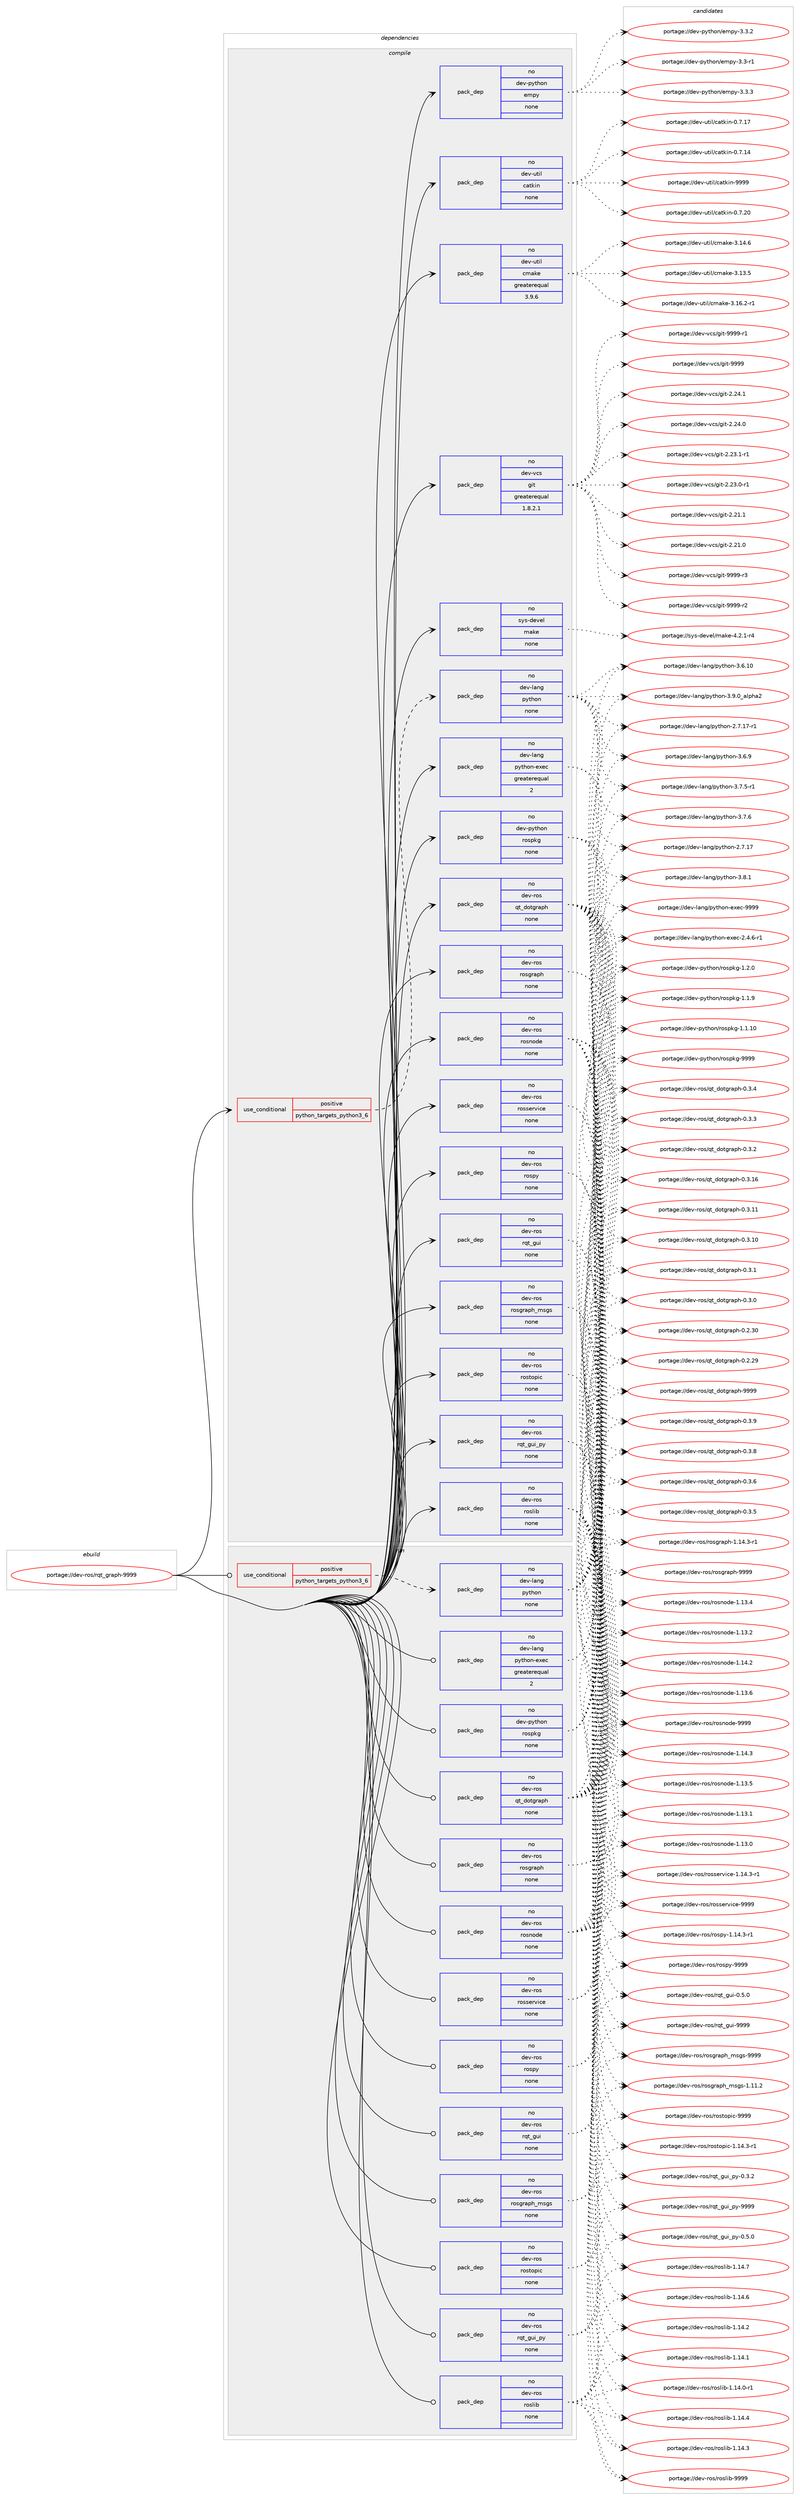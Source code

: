 digraph prolog {

# *************
# Graph options
# *************

newrank=true;
concentrate=true;
compound=true;
graph [rankdir=LR,fontname=Helvetica,fontsize=10,ranksep=1.5];#, ranksep=2.5, nodesep=0.2];
edge  [arrowhead=vee];
node  [fontname=Helvetica,fontsize=10];

# **********
# The ebuild
# **********

subgraph cluster_leftcol {
color=gray;
label=<<i>ebuild</i>>;
id [label="portage://dev-ros/rqt_graph-9999", color=red, width=4, href="../dev-ros/rqt_graph-9999.svg"];
}

# ****************
# The dependencies
# ****************

subgraph cluster_midcol {
color=gray;
label=<<i>dependencies</i>>;
subgraph cluster_compile {
fillcolor="#eeeeee";
style=filled;
label=<<i>compile</i>>;
subgraph cond97132 {
dependency383087 [label=<<TABLE BORDER="0" CELLBORDER="1" CELLSPACING="0" CELLPADDING="4"><TR><TD ROWSPAN="3" CELLPADDING="10">use_conditional</TD></TR><TR><TD>positive</TD></TR><TR><TD>python_targets_python3_6</TD></TR></TABLE>>, shape=none, color=red];
subgraph pack281102 {
dependency383088 [label=<<TABLE BORDER="0" CELLBORDER="1" CELLSPACING="0" CELLPADDING="4" WIDTH="220"><TR><TD ROWSPAN="6" CELLPADDING="30">pack_dep</TD></TR><TR><TD WIDTH="110">no</TD></TR><TR><TD>dev-lang</TD></TR><TR><TD>python</TD></TR><TR><TD>none</TD></TR><TR><TD></TD></TR></TABLE>>, shape=none, color=blue];
}
dependency383087:e -> dependency383088:w [weight=20,style="dashed",arrowhead="vee"];
}
id:e -> dependency383087:w [weight=20,style="solid",arrowhead="vee"];
subgraph pack281103 {
dependency383089 [label=<<TABLE BORDER="0" CELLBORDER="1" CELLSPACING="0" CELLPADDING="4" WIDTH="220"><TR><TD ROWSPAN="6" CELLPADDING="30">pack_dep</TD></TR><TR><TD WIDTH="110">no</TD></TR><TR><TD>dev-lang</TD></TR><TR><TD>python-exec</TD></TR><TR><TD>greaterequal</TD></TR><TR><TD>2</TD></TR></TABLE>>, shape=none, color=blue];
}
id:e -> dependency383089:w [weight=20,style="solid",arrowhead="vee"];
subgraph pack281104 {
dependency383090 [label=<<TABLE BORDER="0" CELLBORDER="1" CELLSPACING="0" CELLPADDING="4" WIDTH="220"><TR><TD ROWSPAN="6" CELLPADDING="30">pack_dep</TD></TR><TR><TD WIDTH="110">no</TD></TR><TR><TD>dev-python</TD></TR><TR><TD>empy</TD></TR><TR><TD>none</TD></TR><TR><TD></TD></TR></TABLE>>, shape=none, color=blue];
}
id:e -> dependency383090:w [weight=20,style="solid",arrowhead="vee"];
subgraph pack281105 {
dependency383091 [label=<<TABLE BORDER="0" CELLBORDER="1" CELLSPACING="0" CELLPADDING="4" WIDTH="220"><TR><TD ROWSPAN="6" CELLPADDING="30">pack_dep</TD></TR><TR><TD WIDTH="110">no</TD></TR><TR><TD>dev-python</TD></TR><TR><TD>rospkg</TD></TR><TR><TD>none</TD></TR><TR><TD></TD></TR></TABLE>>, shape=none, color=blue];
}
id:e -> dependency383091:w [weight=20,style="solid",arrowhead="vee"];
subgraph pack281106 {
dependency383092 [label=<<TABLE BORDER="0" CELLBORDER="1" CELLSPACING="0" CELLPADDING="4" WIDTH="220"><TR><TD ROWSPAN="6" CELLPADDING="30">pack_dep</TD></TR><TR><TD WIDTH="110">no</TD></TR><TR><TD>dev-ros</TD></TR><TR><TD>qt_dotgraph</TD></TR><TR><TD>none</TD></TR><TR><TD></TD></TR></TABLE>>, shape=none, color=blue];
}
id:e -> dependency383092:w [weight=20,style="solid",arrowhead="vee"];
subgraph pack281107 {
dependency383093 [label=<<TABLE BORDER="0" CELLBORDER="1" CELLSPACING="0" CELLPADDING="4" WIDTH="220"><TR><TD ROWSPAN="6" CELLPADDING="30">pack_dep</TD></TR><TR><TD WIDTH="110">no</TD></TR><TR><TD>dev-ros</TD></TR><TR><TD>rosgraph</TD></TR><TR><TD>none</TD></TR><TR><TD></TD></TR></TABLE>>, shape=none, color=blue];
}
id:e -> dependency383093:w [weight=20,style="solid",arrowhead="vee"];
subgraph pack281108 {
dependency383094 [label=<<TABLE BORDER="0" CELLBORDER="1" CELLSPACING="0" CELLPADDING="4" WIDTH="220"><TR><TD ROWSPAN="6" CELLPADDING="30">pack_dep</TD></TR><TR><TD WIDTH="110">no</TD></TR><TR><TD>dev-ros</TD></TR><TR><TD>rosgraph_msgs</TD></TR><TR><TD>none</TD></TR><TR><TD></TD></TR></TABLE>>, shape=none, color=blue];
}
id:e -> dependency383094:w [weight=20,style="solid",arrowhead="vee"];
subgraph pack281109 {
dependency383095 [label=<<TABLE BORDER="0" CELLBORDER="1" CELLSPACING="0" CELLPADDING="4" WIDTH="220"><TR><TD ROWSPAN="6" CELLPADDING="30">pack_dep</TD></TR><TR><TD WIDTH="110">no</TD></TR><TR><TD>dev-ros</TD></TR><TR><TD>roslib</TD></TR><TR><TD>none</TD></TR><TR><TD></TD></TR></TABLE>>, shape=none, color=blue];
}
id:e -> dependency383095:w [weight=20,style="solid",arrowhead="vee"];
subgraph pack281110 {
dependency383096 [label=<<TABLE BORDER="0" CELLBORDER="1" CELLSPACING="0" CELLPADDING="4" WIDTH="220"><TR><TD ROWSPAN="6" CELLPADDING="30">pack_dep</TD></TR><TR><TD WIDTH="110">no</TD></TR><TR><TD>dev-ros</TD></TR><TR><TD>rosnode</TD></TR><TR><TD>none</TD></TR><TR><TD></TD></TR></TABLE>>, shape=none, color=blue];
}
id:e -> dependency383096:w [weight=20,style="solid",arrowhead="vee"];
subgraph pack281111 {
dependency383097 [label=<<TABLE BORDER="0" CELLBORDER="1" CELLSPACING="0" CELLPADDING="4" WIDTH="220"><TR><TD ROWSPAN="6" CELLPADDING="30">pack_dep</TD></TR><TR><TD WIDTH="110">no</TD></TR><TR><TD>dev-ros</TD></TR><TR><TD>rospy</TD></TR><TR><TD>none</TD></TR><TR><TD></TD></TR></TABLE>>, shape=none, color=blue];
}
id:e -> dependency383097:w [weight=20,style="solid",arrowhead="vee"];
subgraph pack281112 {
dependency383098 [label=<<TABLE BORDER="0" CELLBORDER="1" CELLSPACING="0" CELLPADDING="4" WIDTH="220"><TR><TD ROWSPAN="6" CELLPADDING="30">pack_dep</TD></TR><TR><TD WIDTH="110">no</TD></TR><TR><TD>dev-ros</TD></TR><TR><TD>rosservice</TD></TR><TR><TD>none</TD></TR><TR><TD></TD></TR></TABLE>>, shape=none, color=blue];
}
id:e -> dependency383098:w [weight=20,style="solid",arrowhead="vee"];
subgraph pack281113 {
dependency383099 [label=<<TABLE BORDER="0" CELLBORDER="1" CELLSPACING="0" CELLPADDING="4" WIDTH="220"><TR><TD ROWSPAN="6" CELLPADDING="30">pack_dep</TD></TR><TR><TD WIDTH="110">no</TD></TR><TR><TD>dev-ros</TD></TR><TR><TD>rostopic</TD></TR><TR><TD>none</TD></TR><TR><TD></TD></TR></TABLE>>, shape=none, color=blue];
}
id:e -> dependency383099:w [weight=20,style="solid",arrowhead="vee"];
subgraph pack281114 {
dependency383100 [label=<<TABLE BORDER="0" CELLBORDER="1" CELLSPACING="0" CELLPADDING="4" WIDTH="220"><TR><TD ROWSPAN="6" CELLPADDING="30">pack_dep</TD></TR><TR><TD WIDTH="110">no</TD></TR><TR><TD>dev-ros</TD></TR><TR><TD>rqt_gui</TD></TR><TR><TD>none</TD></TR><TR><TD></TD></TR></TABLE>>, shape=none, color=blue];
}
id:e -> dependency383100:w [weight=20,style="solid",arrowhead="vee"];
subgraph pack281115 {
dependency383101 [label=<<TABLE BORDER="0" CELLBORDER="1" CELLSPACING="0" CELLPADDING="4" WIDTH="220"><TR><TD ROWSPAN="6" CELLPADDING="30">pack_dep</TD></TR><TR><TD WIDTH="110">no</TD></TR><TR><TD>dev-ros</TD></TR><TR><TD>rqt_gui_py</TD></TR><TR><TD>none</TD></TR><TR><TD></TD></TR></TABLE>>, shape=none, color=blue];
}
id:e -> dependency383101:w [weight=20,style="solid",arrowhead="vee"];
subgraph pack281116 {
dependency383102 [label=<<TABLE BORDER="0" CELLBORDER="1" CELLSPACING="0" CELLPADDING="4" WIDTH="220"><TR><TD ROWSPAN="6" CELLPADDING="30">pack_dep</TD></TR><TR><TD WIDTH="110">no</TD></TR><TR><TD>dev-util</TD></TR><TR><TD>catkin</TD></TR><TR><TD>none</TD></TR><TR><TD></TD></TR></TABLE>>, shape=none, color=blue];
}
id:e -> dependency383102:w [weight=20,style="solid",arrowhead="vee"];
subgraph pack281117 {
dependency383103 [label=<<TABLE BORDER="0" CELLBORDER="1" CELLSPACING="0" CELLPADDING="4" WIDTH="220"><TR><TD ROWSPAN="6" CELLPADDING="30">pack_dep</TD></TR><TR><TD WIDTH="110">no</TD></TR><TR><TD>dev-util</TD></TR><TR><TD>cmake</TD></TR><TR><TD>greaterequal</TD></TR><TR><TD>3.9.6</TD></TR></TABLE>>, shape=none, color=blue];
}
id:e -> dependency383103:w [weight=20,style="solid",arrowhead="vee"];
subgraph pack281118 {
dependency383104 [label=<<TABLE BORDER="0" CELLBORDER="1" CELLSPACING="0" CELLPADDING="4" WIDTH="220"><TR><TD ROWSPAN="6" CELLPADDING="30">pack_dep</TD></TR><TR><TD WIDTH="110">no</TD></TR><TR><TD>dev-vcs</TD></TR><TR><TD>git</TD></TR><TR><TD>greaterequal</TD></TR><TR><TD>1.8.2.1</TD></TR></TABLE>>, shape=none, color=blue];
}
id:e -> dependency383104:w [weight=20,style="solid",arrowhead="vee"];
subgraph pack281119 {
dependency383105 [label=<<TABLE BORDER="0" CELLBORDER="1" CELLSPACING="0" CELLPADDING="4" WIDTH="220"><TR><TD ROWSPAN="6" CELLPADDING="30">pack_dep</TD></TR><TR><TD WIDTH="110">no</TD></TR><TR><TD>sys-devel</TD></TR><TR><TD>make</TD></TR><TR><TD>none</TD></TR><TR><TD></TD></TR></TABLE>>, shape=none, color=blue];
}
id:e -> dependency383105:w [weight=20,style="solid",arrowhead="vee"];
}
subgraph cluster_compileandrun {
fillcolor="#eeeeee";
style=filled;
label=<<i>compile and run</i>>;
}
subgraph cluster_run {
fillcolor="#eeeeee";
style=filled;
label=<<i>run</i>>;
subgraph cond97133 {
dependency383106 [label=<<TABLE BORDER="0" CELLBORDER="1" CELLSPACING="0" CELLPADDING="4"><TR><TD ROWSPAN="3" CELLPADDING="10">use_conditional</TD></TR><TR><TD>positive</TD></TR><TR><TD>python_targets_python3_6</TD></TR></TABLE>>, shape=none, color=red];
subgraph pack281120 {
dependency383107 [label=<<TABLE BORDER="0" CELLBORDER="1" CELLSPACING="0" CELLPADDING="4" WIDTH="220"><TR><TD ROWSPAN="6" CELLPADDING="30">pack_dep</TD></TR><TR><TD WIDTH="110">no</TD></TR><TR><TD>dev-lang</TD></TR><TR><TD>python</TD></TR><TR><TD>none</TD></TR><TR><TD></TD></TR></TABLE>>, shape=none, color=blue];
}
dependency383106:e -> dependency383107:w [weight=20,style="dashed",arrowhead="vee"];
}
id:e -> dependency383106:w [weight=20,style="solid",arrowhead="odot"];
subgraph pack281121 {
dependency383108 [label=<<TABLE BORDER="0" CELLBORDER="1" CELLSPACING="0" CELLPADDING="4" WIDTH="220"><TR><TD ROWSPAN="6" CELLPADDING="30">pack_dep</TD></TR><TR><TD WIDTH="110">no</TD></TR><TR><TD>dev-lang</TD></TR><TR><TD>python-exec</TD></TR><TR><TD>greaterequal</TD></TR><TR><TD>2</TD></TR></TABLE>>, shape=none, color=blue];
}
id:e -> dependency383108:w [weight=20,style="solid",arrowhead="odot"];
subgraph pack281122 {
dependency383109 [label=<<TABLE BORDER="0" CELLBORDER="1" CELLSPACING="0" CELLPADDING="4" WIDTH="220"><TR><TD ROWSPAN="6" CELLPADDING="30">pack_dep</TD></TR><TR><TD WIDTH="110">no</TD></TR><TR><TD>dev-python</TD></TR><TR><TD>rospkg</TD></TR><TR><TD>none</TD></TR><TR><TD></TD></TR></TABLE>>, shape=none, color=blue];
}
id:e -> dependency383109:w [weight=20,style="solid",arrowhead="odot"];
subgraph pack281123 {
dependency383110 [label=<<TABLE BORDER="0" CELLBORDER="1" CELLSPACING="0" CELLPADDING="4" WIDTH="220"><TR><TD ROWSPAN="6" CELLPADDING="30">pack_dep</TD></TR><TR><TD WIDTH="110">no</TD></TR><TR><TD>dev-ros</TD></TR><TR><TD>qt_dotgraph</TD></TR><TR><TD>none</TD></TR><TR><TD></TD></TR></TABLE>>, shape=none, color=blue];
}
id:e -> dependency383110:w [weight=20,style="solid",arrowhead="odot"];
subgraph pack281124 {
dependency383111 [label=<<TABLE BORDER="0" CELLBORDER="1" CELLSPACING="0" CELLPADDING="4" WIDTH="220"><TR><TD ROWSPAN="6" CELLPADDING="30">pack_dep</TD></TR><TR><TD WIDTH="110">no</TD></TR><TR><TD>dev-ros</TD></TR><TR><TD>rosgraph</TD></TR><TR><TD>none</TD></TR><TR><TD></TD></TR></TABLE>>, shape=none, color=blue];
}
id:e -> dependency383111:w [weight=20,style="solid",arrowhead="odot"];
subgraph pack281125 {
dependency383112 [label=<<TABLE BORDER="0" CELLBORDER="1" CELLSPACING="0" CELLPADDING="4" WIDTH="220"><TR><TD ROWSPAN="6" CELLPADDING="30">pack_dep</TD></TR><TR><TD WIDTH="110">no</TD></TR><TR><TD>dev-ros</TD></TR><TR><TD>rosgraph_msgs</TD></TR><TR><TD>none</TD></TR><TR><TD></TD></TR></TABLE>>, shape=none, color=blue];
}
id:e -> dependency383112:w [weight=20,style="solid",arrowhead="odot"];
subgraph pack281126 {
dependency383113 [label=<<TABLE BORDER="0" CELLBORDER="1" CELLSPACING="0" CELLPADDING="4" WIDTH="220"><TR><TD ROWSPAN="6" CELLPADDING="30">pack_dep</TD></TR><TR><TD WIDTH="110">no</TD></TR><TR><TD>dev-ros</TD></TR><TR><TD>roslib</TD></TR><TR><TD>none</TD></TR><TR><TD></TD></TR></TABLE>>, shape=none, color=blue];
}
id:e -> dependency383113:w [weight=20,style="solid",arrowhead="odot"];
subgraph pack281127 {
dependency383114 [label=<<TABLE BORDER="0" CELLBORDER="1" CELLSPACING="0" CELLPADDING="4" WIDTH="220"><TR><TD ROWSPAN="6" CELLPADDING="30">pack_dep</TD></TR><TR><TD WIDTH="110">no</TD></TR><TR><TD>dev-ros</TD></TR><TR><TD>rosnode</TD></TR><TR><TD>none</TD></TR><TR><TD></TD></TR></TABLE>>, shape=none, color=blue];
}
id:e -> dependency383114:w [weight=20,style="solid",arrowhead="odot"];
subgraph pack281128 {
dependency383115 [label=<<TABLE BORDER="0" CELLBORDER="1" CELLSPACING="0" CELLPADDING="4" WIDTH="220"><TR><TD ROWSPAN="6" CELLPADDING="30">pack_dep</TD></TR><TR><TD WIDTH="110">no</TD></TR><TR><TD>dev-ros</TD></TR><TR><TD>rospy</TD></TR><TR><TD>none</TD></TR><TR><TD></TD></TR></TABLE>>, shape=none, color=blue];
}
id:e -> dependency383115:w [weight=20,style="solid",arrowhead="odot"];
subgraph pack281129 {
dependency383116 [label=<<TABLE BORDER="0" CELLBORDER="1" CELLSPACING="0" CELLPADDING="4" WIDTH="220"><TR><TD ROWSPAN="6" CELLPADDING="30">pack_dep</TD></TR><TR><TD WIDTH="110">no</TD></TR><TR><TD>dev-ros</TD></TR><TR><TD>rosservice</TD></TR><TR><TD>none</TD></TR><TR><TD></TD></TR></TABLE>>, shape=none, color=blue];
}
id:e -> dependency383116:w [weight=20,style="solid",arrowhead="odot"];
subgraph pack281130 {
dependency383117 [label=<<TABLE BORDER="0" CELLBORDER="1" CELLSPACING="0" CELLPADDING="4" WIDTH="220"><TR><TD ROWSPAN="6" CELLPADDING="30">pack_dep</TD></TR><TR><TD WIDTH="110">no</TD></TR><TR><TD>dev-ros</TD></TR><TR><TD>rostopic</TD></TR><TR><TD>none</TD></TR><TR><TD></TD></TR></TABLE>>, shape=none, color=blue];
}
id:e -> dependency383117:w [weight=20,style="solid",arrowhead="odot"];
subgraph pack281131 {
dependency383118 [label=<<TABLE BORDER="0" CELLBORDER="1" CELLSPACING="0" CELLPADDING="4" WIDTH="220"><TR><TD ROWSPAN="6" CELLPADDING="30">pack_dep</TD></TR><TR><TD WIDTH="110">no</TD></TR><TR><TD>dev-ros</TD></TR><TR><TD>rqt_gui</TD></TR><TR><TD>none</TD></TR><TR><TD></TD></TR></TABLE>>, shape=none, color=blue];
}
id:e -> dependency383118:w [weight=20,style="solid",arrowhead="odot"];
subgraph pack281132 {
dependency383119 [label=<<TABLE BORDER="0" CELLBORDER="1" CELLSPACING="0" CELLPADDING="4" WIDTH="220"><TR><TD ROWSPAN="6" CELLPADDING="30">pack_dep</TD></TR><TR><TD WIDTH="110">no</TD></TR><TR><TD>dev-ros</TD></TR><TR><TD>rqt_gui_py</TD></TR><TR><TD>none</TD></TR><TR><TD></TD></TR></TABLE>>, shape=none, color=blue];
}
id:e -> dependency383119:w [weight=20,style="solid",arrowhead="odot"];
}
}

# **************
# The candidates
# **************

subgraph cluster_choices {
rank=same;
color=gray;
label=<<i>candidates</i>>;

subgraph choice281102 {
color=black;
nodesep=1;
choice10010111845108971101034711212111610411111045514657464895971081121049750 [label="portage://dev-lang/python-3.9.0_alpha2", color=red, width=4,href="../dev-lang/python-3.9.0_alpha2.svg"];
choice100101118451089711010347112121116104111110455146564649 [label="portage://dev-lang/python-3.8.1", color=red, width=4,href="../dev-lang/python-3.8.1.svg"];
choice100101118451089711010347112121116104111110455146554654 [label="portage://dev-lang/python-3.7.6", color=red, width=4,href="../dev-lang/python-3.7.6.svg"];
choice1001011184510897110103471121211161041111104551465546534511449 [label="portage://dev-lang/python-3.7.5-r1", color=red, width=4,href="../dev-lang/python-3.7.5-r1.svg"];
choice100101118451089711010347112121116104111110455146544657 [label="portage://dev-lang/python-3.6.9", color=red, width=4,href="../dev-lang/python-3.6.9.svg"];
choice10010111845108971101034711212111610411111045514654464948 [label="portage://dev-lang/python-3.6.10", color=red, width=4,href="../dev-lang/python-3.6.10.svg"];
choice100101118451089711010347112121116104111110455046554649554511449 [label="portage://dev-lang/python-2.7.17-r1", color=red, width=4,href="../dev-lang/python-2.7.17-r1.svg"];
choice10010111845108971101034711212111610411111045504655464955 [label="portage://dev-lang/python-2.7.17", color=red, width=4,href="../dev-lang/python-2.7.17.svg"];
dependency383088:e -> choice10010111845108971101034711212111610411111045514657464895971081121049750:w [style=dotted,weight="100"];
dependency383088:e -> choice100101118451089711010347112121116104111110455146564649:w [style=dotted,weight="100"];
dependency383088:e -> choice100101118451089711010347112121116104111110455146554654:w [style=dotted,weight="100"];
dependency383088:e -> choice1001011184510897110103471121211161041111104551465546534511449:w [style=dotted,weight="100"];
dependency383088:e -> choice100101118451089711010347112121116104111110455146544657:w [style=dotted,weight="100"];
dependency383088:e -> choice10010111845108971101034711212111610411111045514654464948:w [style=dotted,weight="100"];
dependency383088:e -> choice100101118451089711010347112121116104111110455046554649554511449:w [style=dotted,weight="100"];
dependency383088:e -> choice10010111845108971101034711212111610411111045504655464955:w [style=dotted,weight="100"];
}
subgraph choice281103 {
color=black;
nodesep=1;
choice10010111845108971101034711212111610411111045101120101994557575757 [label="portage://dev-lang/python-exec-9999", color=red, width=4,href="../dev-lang/python-exec-9999.svg"];
choice10010111845108971101034711212111610411111045101120101994550465246544511449 [label="portage://dev-lang/python-exec-2.4.6-r1", color=red, width=4,href="../dev-lang/python-exec-2.4.6-r1.svg"];
dependency383089:e -> choice10010111845108971101034711212111610411111045101120101994557575757:w [style=dotted,weight="100"];
dependency383089:e -> choice10010111845108971101034711212111610411111045101120101994550465246544511449:w [style=dotted,weight="100"];
}
subgraph choice281104 {
color=black;
nodesep=1;
choice1001011184511212111610411111047101109112121455146514651 [label="portage://dev-python/empy-3.3.3", color=red, width=4,href="../dev-python/empy-3.3.3.svg"];
choice1001011184511212111610411111047101109112121455146514650 [label="portage://dev-python/empy-3.3.2", color=red, width=4,href="../dev-python/empy-3.3.2.svg"];
choice1001011184511212111610411111047101109112121455146514511449 [label="portage://dev-python/empy-3.3-r1", color=red, width=4,href="../dev-python/empy-3.3-r1.svg"];
dependency383090:e -> choice1001011184511212111610411111047101109112121455146514651:w [style=dotted,weight="100"];
dependency383090:e -> choice1001011184511212111610411111047101109112121455146514650:w [style=dotted,weight="100"];
dependency383090:e -> choice1001011184511212111610411111047101109112121455146514511449:w [style=dotted,weight="100"];
}
subgraph choice281105 {
color=black;
nodesep=1;
choice10010111845112121116104111110471141111151121071034557575757 [label="portage://dev-python/rospkg-9999", color=red, width=4,href="../dev-python/rospkg-9999.svg"];
choice1001011184511212111610411111047114111115112107103454946504648 [label="portage://dev-python/rospkg-1.2.0", color=red, width=4,href="../dev-python/rospkg-1.2.0.svg"];
choice1001011184511212111610411111047114111115112107103454946494657 [label="portage://dev-python/rospkg-1.1.9", color=red, width=4,href="../dev-python/rospkg-1.1.9.svg"];
choice100101118451121211161041111104711411111511210710345494649464948 [label="portage://dev-python/rospkg-1.1.10", color=red, width=4,href="../dev-python/rospkg-1.1.10.svg"];
dependency383091:e -> choice10010111845112121116104111110471141111151121071034557575757:w [style=dotted,weight="100"];
dependency383091:e -> choice1001011184511212111610411111047114111115112107103454946504648:w [style=dotted,weight="100"];
dependency383091:e -> choice1001011184511212111610411111047114111115112107103454946494657:w [style=dotted,weight="100"];
dependency383091:e -> choice100101118451121211161041111104711411111511210710345494649464948:w [style=dotted,weight="100"];
}
subgraph choice281106 {
color=black;
nodesep=1;
choice100101118451141111154711311695100111116103114971121044557575757 [label="portage://dev-ros/qt_dotgraph-9999", color=red, width=4,href="../dev-ros/qt_dotgraph-9999.svg"];
choice10010111845114111115471131169510011111610311497112104454846514657 [label="portage://dev-ros/qt_dotgraph-0.3.9", color=red, width=4,href="../dev-ros/qt_dotgraph-0.3.9.svg"];
choice10010111845114111115471131169510011111610311497112104454846514656 [label="portage://dev-ros/qt_dotgraph-0.3.8", color=red, width=4,href="../dev-ros/qt_dotgraph-0.3.8.svg"];
choice10010111845114111115471131169510011111610311497112104454846514654 [label="portage://dev-ros/qt_dotgraph-0.3.6", color=red, width=4,href="../dev-ros/qt_dotgraph-0.3.6.svg"];
choice10010111845114111115471131169510011111610311497112104454846514653 [label="portage://dev-ros/qt_dotgraph-0.3.5", color=red, width=4,href="../dev-ros/qt_dotgraph-0.3.5.svg"];
choice10010111845114111115471131169510011111610311497112104454846514652 [label="portage://dev-ros/qt_dotgraph-0.3.4", color=red, width=4,href="../dev-ros/qt_dotgraph-0.3.4.svg"];
choice10010111845114111115471131169510011111610311497112104454846514651 [label="portage://dev-ros/qt_dotgraph-0.3.3", color=red, width=4,href="../dev-ros/qt_dotgraph-0.3.3.svg"];
choice10010111845114111115471131169510011111610311497112104454846514650 [label="portage://dev-ros/qt_dotgraph-0.3.2", color=red, width=4,href="../dev-ros/qt_dotgraph-0.3.2.svg"];
choice1001011184511411111547113116951001111161031149711210445484651464954 [label="portage://dev-ros/qt_dotgraph-0.3.16", color=red, width=4,href="../dev-ros/qt_dotgraph-0.3.16.svg"];
choice1001011184511411111547113116951001111161031149711210445484651464949 [label="portage://dev-ros/qt_dotgraph-0.3.11", color=red, width=4,href="../dev-ros/qt_dotgraph-0.3.11.svg"];
choice1001011184511411111547113116951001111161031149711210445484651464948 [label="portage://dev-ros/qt_dotgraph-0.3.10", color=red, width=4,href="../dev-ros/qt_dotgraph-0.3.10.svg"];
choice10010111845114111115471131169510011111610311497112104454846514649 [label="portage://dev-ros/qt_dotgraph-0.3.1", color=red, width=4,href="../dev-ros/qt_dotgraph-0.3.1.svg"];
choice10010111845114111115471131169510011111610311497112104454846514648 [label="portage://dev-ros/qt_dotgraph-0.3.0", color=red, width=4,href="../dev-ros/qt_dotgraph-0.3.0.svg"];
choice1001011184511411111547113116951001111161031149711210445484650465148 [label="portage://dev-ros/qt_dotgraph-0.2.30", color=red, width=4,href="../dev-ros/qt_dotgraph-0.2.30.svg"];
choice1001011184511411111547113116951001111161031149711210445484650465057 [label="portage://dev-ros/qt_dotgraph-0.2.29", color=red, width=4,href="../dev-ros/qt_dotgraph-0.2.29.svg"];
dependency383092:e -> choice100101118451141111154711311695100111116103114971121044557575757:w [style=dotted,weight="100"];
dependency383092:e -> choice10010111845114111115471131169510011111610311497112104454846514657:w [style=dotted,weight="100"];
dependency383092:e -> choice10010111845114111115471131169510011111610311497112104454846514656:w [style=dotted,weight="100"];
dependency383092:e -> choice10010111845114111115471131169510011111610311497112104454846514654:w [style=dotted,weight="100"];
dependency383092:e -> choice10010111845114111115471131169510011111610311497112104454846514653:w [style=dotted,weight="100"];
dependency383092:e -> choice10010111845114111115471131169510011111610311497112104454846514652:w [style=dotted,weight="100"];
dependency383092:e -> choice10010111845114111115471131169510011111610311497112104454846514651:w [style=dotted,weight="100"];
dependency383092:e -> choice10010111845114111115471131169510011111610311497112104454846514650:w [style=dotted,weight="100"];
dependency383092:e -> choice1001011184511411111547113116951001111161031149711210445484651464954:w [style=dotted,weight="100"];
dependency383092:e -> choice1001011184511411111547113116951001111161031149711210445484651464949:w [style=dotted,weight="100"];
dependency383092:e -> choice1001011184511411111547113116951001111161031149711210445484651464948:w [style=dotted,weight="100"];
dependency383092:e -> choice10010111845114111115471131169510011111610311497112104454846514649:w [style=dotted,weight="100"];
dependency383092:e -> choice10010111845114111115471131169510011111610311497112104454846514648:w [style=dotted,weight="100"];
dependency383092:e -> choice1001011184511411111547113116951001111161031149711210445484650465148:w [style=dotted,weight="100"];
dependency383092:e -> choice1001011184511411111547113116951001111161031149711210445484650465057:w [style=dotted,weight="100"];
}
subgraph choice281107 {
color=black;
nodesep=1;
choice1001011184511411111547114111115103114971121044557575757 [label="portage://dev-ros/rosgraph-9999", color=red, width=4,href="../dev-ros/rosgraph-9999.svg"];
choice100101118451141111154711411111510311497112104454946495246514511449 [label="portage://dev-ros/rosgraph-1.14.3-r1", color=red, width=4,href="../dev-ros/rosgraph-1.14.3-r1.svg"];
dependency383093:e -> choice1001011184511411111547114111115103114971121044557575757:w [style=dotted,weight="100"];
dependency383093:e -> choice100101118451141111154711411111510311497112104454946495246514511449:w [style=dotted,weight="100"];
}
subgraph choice281108 {
color=black;
nodesep=1;
choice100101118451141111154711411111510311497112104951091151031154557575757 [label="portage://dev-ros/rosgraph_msgs-9999", color=red, width=4,href="../dev-ros/rosgraph_msgs-9999.svg"];
choice1001011184511411111547114111115103114971121049510911510311545494649494650 [label="portage://dev-ros/rosgraph_msgs-1.11.2", color=red, width=4,href="../dev-ros/rosgraph_msgs-1.11.2.svg"];
dependency383094:e -> choice100101118451141111154711411111510311497112104951091151031154557575757:w [style=dotted,weight="100"];
dependency383094:e -> choice1001011184511411111547114111115103114971121049510911510311545494649494650:w [style=dotted,weight="100"];
}
subgraph choice281109 {
color=black;
nodesep=1;
choice1001011184511411111547114111115108105984557575757 [label="portage://dev-ros/roslib-9999", color=red, width=4,href="../dev-ros/roslib-9999.svg"];
choice10010111845114111115471141111151081059845494649524655 [label="portage://dev-ros/roslib-1.14.7", color=red, width=4,href="../dev-ros/roslib-1.14.7.svg"];
choice10010111845114111115471141111151081059845494649524654 [label="portage://dev-ros/roslib-1.14.6", color=red, width=4,href="../dev-ros/roslib-1.14.6.svg"];
choice10010111845114111115471141111151081059845494649524652 [label="portage://dev-ros/roslib-1.14.4", color=red, width=4,href="../dev-ros/roslib-1.14.4.svg"];
choice10010111845114111115471141111151081059845494649524651 [label="portage://dev-ros/roslib-1.14.3", color=red, width=4,href="../dev-ros/roslib-1.14.3.svg"];
choice10010111845114111115471141111151081059845494649524650 [label="portage://dev-ros/roslib-1.14.2", color=red, width=4,href="../dev-ros/roslib-1.14.2.svg"];
choice10010111845114111115471141111151081059845494649524649 [label="portage://dev-ros/roslib-1.14.1", color=red, width=4,href="../dev-ros/roslib-1.14.1.svg"];
choice100101118451141111154711411111510810598454946495246484511449 [label="portage://dev-ros/roslib-1.14.0-r1", color=red, width=4,href="../dev-ros/roslib-1.14.0-r1.svg"];
dependency383095:e -> choice1001011184511411111547114111115108105984557575757:w [style=dotted,weight="100"];
dependency383095:e -> choice10010111845114111115471141111151081059845494649524655:w [style=dotted,weight="100"];
dependency383095:e -> choice10010111845114111115471141111151081059845494649524654:w [style=dotted,weight="100"];
dependency383095:e -> choice10010111845114111115471141111151081059845494649524652:w [style=dotted,weight="100"];
dependency383095:e -> choice10010111845114111115471141111151081059845494649524651:w [style=dotted,weight="100"];
dependency383095:e -> choice10010111845114111115471141111151081059845494649524650:w [style=dotted,weight="100"];
dependency383095:e -> choice10010111845114111115471141111151081059845494649524649:w [style=dotted,weight="100"];
dependency383095:e -> choice100101118451141111154711411111510810598454946495246484511449:w [style=dotted,weight="100"];
}
subgraph choice281110 {
color=black;
nodesep=1;
choice10010111845114111115471141111151101111001014557575757 [label="portage://dev-ros/rosnode-9999", color=red, width=4,href="../dev-ros/rosnode-9999.svg"];
choice100101118451141111154711411111511011110010145494649524651 [label="portage://dev-ros/rosnode-1.14.3", color=red, width=4,href="../dev-ros/rosnode-1.14.3.svg"];
choice100101118451141111154711411111511011110010145494649524650 [label="portage://dev-ros/rosnode-1.14.2", color=red, width=4,href="../dev-ros/rosnode-1.14.2.svg"];
choice100101118451141111154711411111511011110010145494649514654 [label="portage://dev-ros/rosnode-1.13.6", color=red, width=4,href="../dev-ros/rosnode-1.13.6.svg"];
choice100101118451141111154711411111511011110010145494649514653 [label="portage://dev-ros/rosnode-1.13.5", color=red, width=4,href="../dev-ros/rosnode-1.13.5.svg"];
choice100101118451141111154711411111511011110010145494649514652 [label="portage://dev-ros/rosnode-1.13.4", color=red, width=4,href="../dev-ros/rosnode-1.13.4.svg"];
choice100101118451141111154711411111511011110010145494649514650 [label="portage://dev-ros/rosnode-1.13.2", color=red, width=4,href="../dev-ros/rosnode-1.13.2.svg"];
choice100101118451141111154711411111511011110010145494649514649 [label="portage://dev-ros/rosnode-1.13.1", color=red, width=4,href="../dev-ros/rosnode-1.13.1.svg"];
choice100101118451141111154711411111511011110010145494649514648 [label="portage://dev-ros/rosnode-1.13.0", color=red, width=4,href="../dev-ros/rosnode-1.13.0.svg"];
dependency383096:e -> choice10010111845114111115471141111151101111001014557575757:w [style=dotted,weight="100"];
dependency383096:e -> choice100101118451141111154711411111511011110010145494649524651:w [style=dotted,weight="100"];
dependency383096:e -> choice100101118451141111154711411111511011110010145494649524650:w [style=dotted,weight="100"];
dependency383096:e -> choice100101118451141111154711411111511011110010145494649514654:w [style=dotted,weight="100"];
dependency383096:e -> choice100101118451141111154711411111511011110010145494649514653:w [style=dotted,weight="100"];
dependency383096:e -> choice100101118451141111154711411111511011110010145494649514652:w [style=dotted,weight="100"];
dependency383096:e -> choice100101118451141111154711411111511011110010145494649514650:w [style=dotted,weight="100"];
dependency383096:e -> choice100101118451141111154711411111511011110010145494649514649:w [style=dotted,weight="100"];
dependency383096:e -> choice100101118451141111154711411111511011110010145494649514648:w [style=dotted,weight="100"];
}
subgraph choice281111 {
color=black;
nodesep=1;
choice10010111845114111115471141111151121214557575757 [label="portage://dev-ros/rospy-9999", color=red, width=4,href="../dev-ros/rospy-9999.svg"];
choice1001011184511411111547114111115112121454946495246514511449 [label="portage://dev-ros/rospy-1.14.3-r1", color=red, width=4,href="../dev-ros/rospy-1.14.3-r1.svg"];
dependency383097:e -> choice10010111845114111115471141111151121214557575757:w [style=dotted,weight="100"];
dependency383097:e -> choice1001011184511411111547114111115112121454946495246514511449:w [style=dotted,weight="100"];
}
subgraph choice281112 {
color=black;
nodesep=1;
choice1001011184511411111547114111115115101114118105991014557575757 [label="portage://dev-ros/rosservice-9999", color=red, width=4,href="../dev-ros/rosservice-9999.svg"];
choice100101118451141111154711411111511510111411810599101454946495246514511449 [label="portage://dev-ros/rosservice-1.14.3-r1", color=red, width=4,href="../dev-ros/rosservice-1.14.3-r1.svg"];
dependency383098:e -> choice1001011184511411111547114111115115101114118105991014557575757:w [style=dotted,weight="100"];
dependency383098:e -> choice100101118451141111154711411111511510111411810599101454946495246514511449:w [style=dotted,weight="100"];
}
subgraph choice281113 {
color=black;
nodesep=1;
choice1001011184511411111547114111115116111112105994557575757 [label="portage://dev-ros/rostopic-9999", color=red, width=4,href="../dev-ros/rostopic-9999.svg"];
choice100101118451141111154711411111511611111210599454946495246514511449 [label="portage://dev-ros/rostopic-1.14.3-r1", color=red, width=4,href="../dev-ros/rostopic-1.14.3-r1.svg"];
dependency383099:e -> choice1001011184511411111547114111115116111112105994557575757:w [style=dotted,weight="100"];
dependency383099:e -> choice100101118451141111154711411111511611111210599454946495246514511449:w [style=dotted,weight="100"];
}
subgraph choice281114 {
color=black;
nodesep=1;
choice1001011184511411111547114113116951031171054557575757 [label="portage://dev-ros/rqt_gui-9999", color=red, width=4,href="../dev-ros/rqt_gui-9999.svg"];
choice100101118451141111154711411311695103117105454846534648 [label="portage://dev-ros/rqt_gui-0.5.0", color=red, width=4,href="../dev-ros/rqt_gui-0.5.0.svg"];
dependency383100:e -> choice1001011184511411111547114113116951031171054557575757:w [style=dotted,weight="100"];
dependency383100:e -> choice100101118451141111154711411311695103117105454846534648:w [style=dotted,weight="100"];
}
subgraph choice281115 {
color=black;
nodesep=1;
choice100101118451141111154711411311695103117105951121214557575757 [label="portage://dev-ros/rqt_gui_py-9999", color=red, width=4,href="../dev-ros/rqt_gui_py-9999.svg"];
choice10010111845114111115471141131169510311710595112121454846534648 [label="portage://dev-ros/rqt_gui_py-0.5.0", color=red, width=4,href="../dev-ros/rqt_gui_py-0.5.0.svg"];
choice10010111845114111115471141131169510311710595112121454846514650 [label="portage://dev-ros/rqt_gui_py-0.3.2", color=red, width=4,href="../dev-ros/rqt_gui_py-0.3.2.svg"];
dependency383101:e -> choice100101118451141111154711411311695103117105951121214557575757:w [style=dotted,weight="100"];
dependency383101:e -> choice10010111845114111115471141131169510311710595112121454846534648:w [style=dotted,weight="100"];
dependency383101:e -> choice10010111845114111115471141131169510311710595112121454846514650:w [style=dotted,weight="100"];
}
subgraph choice281116 {
color=black;
nodesep=1;
choice100101118451171161051084799971161071051104557575757 [label="portage://dev-util/catkin-9999", color=red, width=4,href="../dev-util/catkin-9999.svg"];
choice1001011184511711610510847999711610710511045484655465048 [label="portage://dev-util/catkin-0.7.20", color=red, width=4,href="../dev-util/catkin-0.7.20.svg"];
choice1001011184511711610510847999711610710511045484655464955 [label="portage://dev-util/catkin-0.7.17", color=red, width=4,href="../dev-util/catkin-0.7.17.svg"];
choice1001011184511711610510847999711610710511045484655464952 [label="portage://dev-util/catkin-0.7.14", color=red, width=4,href="../dev-util/catkin-0.7.14.svg"];
dependency383102:e -> choice100101118451171161051084799971161071051104557575757:w [style=dotted,weight="100"];
dependency383102:e -> choice1001011184511711610510847999711610710511045484655465048:w [style=dotted,weight="100"];
dependency383102:e -> choice1001011184511711610510847999711610710511045484655464955:w [style=dotted,weight="100"];
dependency383102:e -> choice1001011184511711610510847999711610710511045484655464952:w [style=dotted,weight="100"];
}
subgraph choice281117 {
color=black;
nodesep=1;
choice10010111845117116105108479910997107101455146495446504511449 [label="portage://dev-util/cmake-3.16.2-r1", color=red, width=4,href="../dev-util/cmake-3.16.2-r1.svg"];
choice1001011184511711610510847991099710710145514649524654 [label="portage://dev-util/cmake-3.14.6", color=red, width=4,href="../dev-util/cmake-3.14.6.svg"];
choice1001011184511711610510847991099710710145514649514653 [label="portage://dev-util/cmake-3.13.5", color=red, width=4,href="../dev-util/cmake-3.13.5.svg"];
dependency383103:e -> choice10010111845117116105108479910997107101455146495446504511449:w [style=dotted,weight="100"];
dependency383103:e -> choice1001011184511711610510847991099710710145514649524654:w [style=dotted,weight="100"];
dependency383103:e -> choice1001011184511711610510847991099710710145514649514653:w [style=dotted,weight="100"];
}
subgraph choice281118 {
color=black;
nodesep=1;
choice10010111845118991154710310511645575757574511451 [label="portage://dev-vcs/git-9999-r3", color=red, width=4,href="../dev-vcs/git-9999-r3.svg"];
choice10010111845118991154710310511645575757574511450 [label="portage://dev-vcs/git-9999-r2", color=red, width=4,href="../dev-vcs/git-9999-r2.svg"];
choice10010111845118991154710310511645575757574511449 [label="portage://dev-vcs/git-9999-r1", color=red, width=4,href="../dev-vcs/git-9999-r1.svg"];
choice1001011184511899115471031051164557575757 [label="portage://dev-vcs/git-9999", color=red, width=4,href="../dev-vcs/git-9999.svg"];
choice10010111845118991154710310511645504650524649 [label="portage://dev-vcs/git-2.24.1", color=red, width=4,href="../dev-vcs/git-2.24.1.svg"];
choice10010111845118991154710310511645504650524648 [label="portage://dev-vcs/git-2.24.0", color=red, width=4,href="../dev-vcs/git-2.24.0.svg"];
choice100101118451189911547103105116455046505146494511449 [label="portage://dev-vcs/git-2.23.1-r1", color=red, width=4,href="../dev-vcs/git-2.23.1-r1.svg"];
choice100101118451189911547103105116455046505146484511449 [label="portage://dev-vcs/git-2.23.0-r1", color=red, width=4,href="../dev-vcs/git-2.23.0-r1.svg"];
choice10010111845118991154710310511645504650494649 [label="portage://dev-vcs/git-2.21.1", color=red, width=4,href="../dev-vcs/git-2.21.1.svg"];
choice10010111845118991154710310511645504650494648 [label="portage://dev-vcs/git-2.21.0", color=red, width=4,href="../dev-vcs/git-2.21.0.svg"];
dependency383104:e -> choice10010111845118991154710310511645575757574511451:w [style=dotted,weight="100"];
dependency383104:e -> choice10010111845118991154710310511645575757574511450:w [style=dotted,weight="100"];
dependency383104:e -> choice10010111845118991154710310511645575757574511449:w [style=dotted,weight="100"];
dependency383104:e -> choice1001011184511899115471031051164557575757:w [style=dotted,weight="100"];
dependency383104:e -> choice10010111845118991154710310511645504650524649:w [style=dotted,weight="100"];
dependency383104:e -> choice10010111845118991154710310511645504650524648:w [style=dotted,weight="100"];
dependency383104:e -> choice100101118451189911547103105116455046505146494511449:w [style=dotted,weight="100"];
dependency383104:e -> choice100101118451189911547103105116455046505146484511449:w [style=dotted,weight="100"];
dependency383104:e -> choice10010111845118991154710310511645504650494649:w [style=dotted,weight="100"];
dependency383104:e -> choice10010111845118991154710310511645504650494648:w [style=dotted,weight="100"];
}
subgraph choice281119 {
color=black;
nodesep=1;
choice1151211154510010111810110847109971071014552465046494511452 [label="portage://sys-devel/make-4.2.1-r4", color=red, width=4,href="../sys-devel/make-4.2.1-r4.svg"];
dependency383105:e -> choice1151211154510010111810110847109971071014552465046494511452:w [style=dotted,weight="100"];
}
subgraph choice281120 {
color=black;
nodesep=1;
choice10010111845108971101034711212111610411111045514657464895971081121049750 [label="portage://dev-lang/python-3.9.0_alpha2", color=red, width=4,href="../dev-lang/python-3.9.0_alpha2.svg"];
choice100101118451089711010347112121116104111110455146564649 [label="portage://dev-lang/python-3.8.1", color=red, width=4,href="../dev-lang/python-3.8.1.svg"];
choice100101118451089711010347112121116104111110455146554654 [label="portage://dev-lang/python-3.7.6", color=red, width=4,href="../dev-lang/python-3.7.6.svg"];
choice1001011184510897110103471121211161041111104551465546534511449 [label="portage://dev-lang/python-3.7.5-r1", color=red, width=4,href="../dev-lang/python-3.7.5-r1.svg"];
choice100101118451089711010347112121116104111110455146544657 [label="portage://dev-lang/python-3.6.9", color=red, width=4,href="../dev-lang/python-3.6.9.svg"];
choice10010111845108971101034711212111610411111045514654464948 [label="portage://dev-lang/python-3.6.10", color=red, width=4,href="../dev-lang/python-3.6.10.svg"];
choice100101118451089711010347112121116104111110455046554649554511449 [label="portage://dev-lang/python-2.7.17-r1", color=red, width=4,href="../dev-lang/python-2.7.17-r1.svg"];
choice10010111845108971101034711212111610411111045504655464955 [label="portage://dev-lang/python-2.7.17", color=red, width=4,href="../dev-lang/python-2.7.17.svg"];
dependency383107:e -> choice10010111845108971101034711212111610411111045514657464895971081121049750:w [style=dotted,weight="100"];
dependency383107:e -> choice100101118451089711010347112121116104111110455146564649:w [style=dotted,weight="100"];
dependency383107:e -> choice100101118451089711010347112121116104111110455146554654:w [style=dotted,weight="100"];
dependency383107:e -> choice1001011184510897110103471121211161041111104551465546534511449:w [style=dotted,weight="100"];
dependency383107:e -> choice100101118451089711010347112121116104111110455146544657:w [style=dotted,weight="100"];
dependency383107:e -> choice10010111845108971101034711212111610411111045514654464948:w [style=dotted,weight="100"];
dependency383107:e -> choice100101118451089711010347112121116104111110455046554649554511449:w [style=dotted,weight="100"];
dependency383107:e -> choice10010111845108971101034711212111610411111045504655464955:w [style=dotted,weight="100"];
}
subgraph choice281121 {
color=black;
nodesep=1;
choice10010111845108971101034711212111610411111045101120101994557575757 [label="portage://dev-lang/python-exec-9999", color=red, width=4,href="../dev-lang/python-exec-9999.svg"];
choice10010111845108971101034711212111610411111045101120101994550465246544511449 [label="portage://dev-lang/python-exec-2.4.6-r1", color=red, width=4,href="../dev-lang/python-exec-2.4.6-r1.svg"];
dependency383108:e -> choice10010111845108971101034711212111610411111045101120101994557575757:w [style=dotted,weight="100"];
dependency383108:e -> choice10010111845108971101034711212111610411111045101120101994550465246544511449:w [style=dotted,weight="100"];
}
subgraph choice281122 {
color=black;
nodesep=1;
choice10010111845112121116104111110471141111151121071034557575757 [label="portage://dev-python/rospkg-9999", color=red, width=4,href="../dev-python/rospkg-9999.svg"];
choice1001011184511212111610411111047114111115112107103454946504648 [label="portage://dev-python/rospkg-1.2.0", color=red, width=4,href="../dev-python/rospkg-1.2.0.svg"];
choice1001011184511212111610411111047114111115112107103454946494657 [label="portage://dev-python/rospkg-1.1.9", color=red, width=4,href="../dev-python/rospkg-1.1.9.svg"];
choice100101118451121211161041111104711411111511210710345494649464948 [label="portage://dev-python/rospkg-1.1.10", color=red, width=4,href="../dev-python/rospkg-1.1.10.svg"];
dependency383109:e -> choice10010111845112121116104111110471141111151121071034557575757:w [style=dotted,weight="100"];
dependency383109:e -> choice1001011184511212111610411111047114111115112107103454946504648:w [style=dotted,weight="100"];
dependency383109:e -> choice1001011184511212111610411111047114111115112107103454946494657:w [style=dotted,weight="100"];
dependency383109:e -> choice100101118451121211161041111104711411111511210710345494649464948:w [style=dotted,weight="100"];
}
subgraph choice281123 {
color=black;
nodesep=1;
choice100101118451141111154711311695100111116103114971121044557575757 [label="portage://dev-ros/qt_dotgraph-9999", color=red, width=4,href="../dev-ros/qt_dotgraph-9999.svg"];
choice10010111845114111115471131169510011111610311497112104454846514657 [label="portage://dev-ros/qt_dotgraph-0.3.9", color=red, width=4,href="../dev-ros/qt_dotgraph-0.3.9.svg"];
choice10010111845114111115471131169510011111610311497112104454846514656 [label="portage://dev-ros/qt_dotgraph-0.3.8", color=red, width=4,href="../dev-ros/qt_dotgraph-0.3.8.svg"];
choice10010111845114111115471131169510011111610311497112104454846514654 [label="portage://dev-ros/qt_dotgraph-0.3.6", color=red, width=4,href="../dev-ros/qt_dotgraph-0.3.6.svg"];
choice10010111845114111115471131169510011111610311497112104454846514653 [label="portage://dev-ros/qt_dotgraph-0.3.5", color=red, width=4,href="../dev-ros/qt_dotgraph-0.3.5.svg"];
choice10010111845114111115471131169510011111610311497112104454846514652 [label="portage://dev-ros/qt_dotgraph-0.3.4", color=red, width=4,href="../dev-ros/qt_dotgraph-0.3.4.svg"];
choice10010111845114111115471131169510011111610311497112104454846514651 [label="portage://dev-ros/qt_dotgraph-0.3.3", color=red, width=4,href="../dev-ros/qt_dotgraph-0.3.3.svg"];
choice10010111845114111115471131169510011111610311497112104454846514650 [label="portage://dev-ros/qt_dotgraph-0.3.2", color=red, width=4,href="../dev-ros/qt_dotgraph-0.3.2.svg"];
choice1001011184511411111547113116951001111161031149711210445484651464954 [label="portage://dev-ros/qt_dotgraph-0.3.16", color=red, width=4,href="../dev-ros/qt_dotgraph-0.3.16.svg"];
choice1001011184511411111547113116951001111161031149711210445484651464949 [label="portage://dev-ros/qt_dotgraph-0.3.11", color=red, width=4,href="../dev-ros/qt_dotgraph-0.3.11.svg"];
choice1001011184511411111547113116951001111161031149711210445484651464948 [label="portage://dev-ros/qt_dotgraph-0.3.10", color=red, width=4,href="../dev-ros/qt_dotgraph-0.3.10.svg"];
choice10010111845114111115471131169510011111610311497112104454846514649 [label="portage://dev-ros/qt_dotgraph-0.3.1", color=red, width=4,href="../dev-ros/qt_dotgraph-0.3.1.svg"];
choice10010111845114111115471131169510011111610311497112104454846514648 [label="portage://dev-ros/qt_dotgraph-0.3.0", color=red, width=4,href="../dev-ros/qt_dotgraph-0.3.0.svg"];
choice1001011184511411111547113116951001111161031149711210445484650465148 [label="portage://dev-ros/qt_dotgraph-0.2.30", color=red, width=4,href="../dev-ros/qt_dotgraph-0.2.30.svg"];
choice1001011184511411111547113116951001111161031149711210445484650465057 [label="portage://dev-ros/qt_dotgraph-0.2.29", color=red, width=4,href="../dev-ros/qt_dotgraph-0.2.29.svg"];
dependency383110:e -> choice100101118451141111154711311695100111116103114971121044557575757:w [style=dotted,weight="100"];
dependency383110:e -> choice10010111845114111115471131169510011111610311497112104454846514657:w [style=dotted,weight="100"];
dependency383110:e -> choice10010111845114111115471131169510011111610311497112104454846514656:w [style=dotted,weight="100"];
dependency383110:e -> choice10010111845114111115471131169510011111610311497112104454846514654:w [style=dotted,weight="100"];
dependency383110:e -> choice10010111845114111115471131169510011111610311497112104454846514653:w [style=dotted,weight="100"];
dependency383110:e -> choice10010111845114111115471131169510011111610311497112104454846514652:w [style=dotted,weight="100"];
dependency383110:e -> choice10010111845114111115471131169510011111610311497112104454846514651:w [style=dotted,weight="100"];
dependency383110:e -> choice10010111845114111115471131169510011111610311497112104454846514650:w [style=dotted,weight="100"];
dependency383110:e -> choice1001011184511411111547113116951001111161031149711210445484651464954:w [style=dotted,weight="100"];
dependency383110:e -> choice1001011184511411111547113116951001111161031149711210445484651464949:w [style=dotted,weight="100"];
dependency383110:e -> choice1001011184511411111547113116951001111161031149711210445484651464948:w [style=dotted,weight="100"];
dependency383110:e -> choice10010111845114111115471131169510011111610311497112104454846514649:w [style=dotted,weight="100"];
dependency383110:e -> choice10010111845114111115471131169510011111610311497112104454846514648:w [style=dotted,weight="100"];
dependency383110:e -> choice1001011184511411111547113116951001111161031149711210445484650465148:w [style=dotted,weight="100"];
dependency383110:e -> choice1001011184511411111547113116951001111161031149711210445484650465057:w [style=dotted,weight="100"];
}
subgraph choice281124 {
color=black;
nodesep=1;
choice1001011184511411111547114111115103114971121044557575757 [label="portage://dev-ros/rosgraph-9999", color=red, width=4,href="../dev-ros/rosgraph-9999.svg"];
choice100101118451141111154711411111510311497112104454946495246514511449 [label="portage://dev-ros/rosgraph-1.14.3-r1", color=red, width=4,href="../dev-ros/rosgraph-1.14.3-r1.svg"];
dependency383111:e -> choice1001011184511411111547114111115103114971121044557575757:w [style=dotted,weight="100"];
dependency383111:e -> choice100101118451141111154711411111510311497112104454946495246514511449:w [style=dotted,weight="100"];
}
subgraph choice281125 {
color=black;
nodesep=1;
choice100101118451141111154711411111510311497112104951091151031154557575757 [label="portage://dev-ros/rosgraph_msgs-9999", color=red, width=4,href="../dev-ros/rosgraph_msgs-9999.svg"];
choice1001011184511411111547114111115103114971121049510911510311545494649494650 [label="portage://dev-ros/rosgraph_msgs-1.11.2", color=red, width=4,href="../dev-ros/rosgraph_msgs-1.11.2.svg"];
dependency383112:e -> choice100101118451141111154711411111510311497112104951091151031154557575757:w [style=dotted,weight="100"];
dependency383112:e -> choice1001011184511411111547114111115103114971121049510911510311545494649494650:w [style=dotted,weight="100"];
}
subgraph choice281126 {
color=black;
nodesep=1;
choice1001011184511411111547114111115108105984557575757 [label="portage://dev-ros/roslib-9999", color=red, width=4,href="../dev-ros/roslib-9999.svg"];
choice10010111845114111115471141111151081059845494649524655 [label="portage://dev-ros/roslib-1.14.7", color=red, width=4,href="../dev-ros/roslib-1.14.7.svg"];
choice10010111845114111115471141111151081059845494649524654 [label="portage://dev-ros/roslib-1.14.6", color=red, width=4,href="../dev-ros/roslib-1.14.6.svg"];
choice10010111845114111115471141111151081059845494649524652 [label="portage://dev-ros/roslib-1.14.4", color=red, width=4,href="../dev-ros/roslib-1.14.4.svg"];
choice10010111845114111115471141111151081059845494649524651 [label="portage://dev-ros/roslib-1.14.3", color=red, width=4,href="../dev-ros/roslib-1.14.3.svg"];
choice10010111845114111115471141111151081059845494649524650 [label="portage://dev-ros/roslib-1.14.2", color=red, width=4,href="../dev-ros/roslib-1.14.2.svg"];
choice10010111845114111115471141111151081059845494649524649 [label="portage://dev-ros/roslib-1.14.1", color=red, width=4,href="../dev-ros/roslib-1.14.1.svg"];
choice100101118451141111154711411111510810598454946495246484511449 [label="portage://dev-ros/roslib-1.14.0-r1", color=red, width=4,href="../dev-ros/roslib-1.14.0-r1.svg"];
dependency383113:e -> choice1001011184511411111547114111115108105984557575757:w [style=dotted,weight="100"];
dependency383113:e -> choice10010111845114111115471141111151081059845494649524655:w [style=dotted,weight="100"];
dependency383113:e -> choice10010111845114111115471141111151081059845494649524654:w [style=dotted,weight="100"];
dependency383113:e -> choice10010111845114111115471141111151081059845494649524652:w [style=dotted,weight="100"];
dependency383113:e -> choice10010111845114111115471141111151081059845494649524651:w [style=dotted,weight="100"];
dependency383113:e -> choice10010111845114111115471141111151081059845494649524650:w [style=dotted,weight="100"];
dependency383113:e -> choice10010111845114111115471141111151081059845494649524649:w [style=dotted,weight="100"];
dependency383113:e -> choice100101118451141111154711411111510810598454946495246484511449:w [style=dotted,weight="100"];
}
subgraph choice281127 {
color=black;
nodesep=1;
choice10010111845114111115471141111151101111001014557575757 [label="portage://dev-ros/rosnode-9999", color=red, width=4,href="../dev-ros/rosnode-9999.svg"];
choice100101118451141111154711411111511011110010145494649524651 [label="portage://dev-ros/rosnode-1.14.3", color=red, width=4,href="../dev-ros/rosnode-1.14.3.svg"];
choice100101118451141111154711411111511011110010145494649524650 [label="portage://dev-ros/rosnode-1.14.2", color=red, width=4,href="../dev-ros/rosnode-1.14.2.svg"];
choice100101118451141111154711411111511011110010145494649514654 [label="portage://dev-ros/rosnode-1.13.6", color=red, width=4,href="../dev-ros/rosnode-1.13.6.svg"];
choice100101118451141111154711411111511011110010145494649514653 [label="portage://dev-ros/rosnode-1.13.5", color=red, width=4,href="../dev-ros/rosnode-1.13.5.svg"];
choice100101118451141111154711411111511011110010145494649514652 [label="portage://dev-ros/rosnode-1.13.4", color=red, width=4,href="../dev-ros/rosnode-1.13.4.svg"];
choice100101118451141111154711411111511011110010145494649514650 [label="portage://dev-ros/rosnode-1.13.2", color=red, width=4,href="../dev-ros/rosnode-1.13.2.svg"];
choice100101118451141111154711411111511011110010145494649514649 [label="portage://dev-ros/rosnode-1.13.1", color=red, width=4,href="../dev-ros/rosnode-1.13.1.svg"];
choice100101118451141111154711411111511011110010145494649514648 [label="portage://dev-ros/rosnode-1.13.0", color=red, width=4,href="../dev-ros/rosnode-1.13.0.svg"];
dependency383114:e -> choice10010111845114111115471141111151101111001014557575757:w [style=dotted,weight="100"];
dependency383114:e -> choice100101118451141111154711411111511011110010145494649524651:w [style=dotted,weight="100"];
dependency383114:e -> choice100101118451141111154711411111511011110010145494649524650:w [style=dotted,weight="100"];
dependency383114:e -> choice100101118451141111154711411111511011110010145494649514654:w [style=dotted,weight="100"];
dependency383114:e -> choice100101118451141111154711411111511011110010145494649514653:w [style=dotted,weight="100"];
dependency383114:e -> choice100101118451141111154711411111511011110010145494649514652:w [style=dotted,weight="100"];
dependency383114:e -> choice100101118451141111154711411111511011110010145494649514650:w [style=dotted,weight="100"];
dependency383114:e -> choice100101118451141111154711411111511011110010145494649514649:w [style=dotted,weight="100"];
dependency383114:e -> choice100101118451141111154711411111511011110010145494649514648:w [style=dotted,weight="100"];
}
subgraph choice281128 {
color=black;
nodesep=1;
choice10010111845114111115471141111151121214557575757 [label="portage://dev-ros/rospy-9999", color=red, width=4,href="../dev-ros/rospy-9999.svg"];
choice1001011184511411111547114111115112121454946495246514511449 [label="portage://dev-ros/rospy-1.14.3-r1", color=red, width=4,href="../dev-ros/rospy-1.14.3-r1.svg"];
dependency383115:e -> choice10010111845114111115471141111151121214557575757:w [style=dotted,weight="100"];
dependency383115:e -> choice1001011184511411111547114111115112121454946495246514511449:w [style=dotted,weight="100"];
}
subgraph choice281129 {
color=black;
nodesep=1;
choice1001011184511411111547114111115115101114118105991014557575757 [label="portage://dev-ros/rosservice-9999", color=red, width=4,href="../dev-ros/rosservice-9999.svg"];
choice100101118451141111154711411111511510111411810599101454946495246514511449 [label="portage://dev-ros/rosservice-1.14.3-r1", color=red, width=4,href="../dev-ros/rosservice-1.14.3-r1.svg"];
dependency383116:e -> choice1001011184511411111547114111115115101114118105991014557575757:w [style=dotted,weight="100"];
dependency383116:e -> choice100101118451141111154711411111511510111411810599101454946495246514511449:w [style=dotted,weight="100"];
}
subgraph choice281130 {
color=black;
nodesep=1;
choice1001011184511411111547114111115116111112105994557575757 [label="portage://dev-ros/rostopic-9999", color=red, width=4,href="../dev-ros/rostopic-9999.svg"];
choice100101118451141111154711411111511611111210599454946495246514511449 [label="portage://dev-ros/rostopic-1.14.3-r1", color=red, width=4,href="../dev-ros/rostopic-1.14.3-r1.svg"];
dependency383117:e -> choice1001011184511411111547114111115116111112105994557575757:w [style=dotted,weight="100"];
dependency383117:e -> choice100101118451141111154711411111511611111210599454946495246514511449:w [style=dotted,weight="100"];
}
subgraph choice281131 {
color=black;
nodesep=1;
choice1001011184511411111547114113116951031171054557575757 [label="portage://dev-ros/rqt_gui-9999", color=red, width=4,href="../dev-ros/rqt_gui-9999.svg"];
choice100101118451141111154711411311695103117105454846534648 [label="portage://dev-ros/rqt_gui-0.5.0", color=red, width=4,href="../dev-ros/rqt_gui-0.5.0.svg"];
dependency383118:e -> choice1001011184511411111547114113116951031171054557575757:w [style=dotted,weight="100"];
dependency383118:e -> choice100101118451141111154711411311695103117105454846534648:w [style=dotted,weight="100"];
}
subgraph choice281132 {
color=black;
nodesep=1;
choice100101118451141111154711411311695103117105951121214557575757 [label="portage://dev-ros/rqt_gui_py-9999", color=red, width=4,href="../dev-ros/rqt_gui_py-9999.svg"];
choice10010111845114111115471141131169510311710595112121454846534648 [label="portage://dev-ros/rqt_gui_py-0.5.0", color=red, width=4,href="../dev-ros/rqt_gui_py-0.5.0.svg"];
choice10010111845114111115471141131169510311710595112121454846514650 [label="portage://dev-ros/rqt_gui_py-0.3.2", color=red, width=4,href="../dev-ros/rqt_gui_py-0.3.2.svg"];
dependency383119:e -> choice100101118451141111154711411311695103117105951121214557575757:w [style=dotted,weight="100"];
dependency383119:e -> choice10010111845114111115471141131169510311710595112121454846534648:w [style=dotted,weight="100"];
dependency383119:e -> choice10010111845114111115471141131169510311710595112121454846514650:w [style=dotted,weight="100"];
}
}

}
